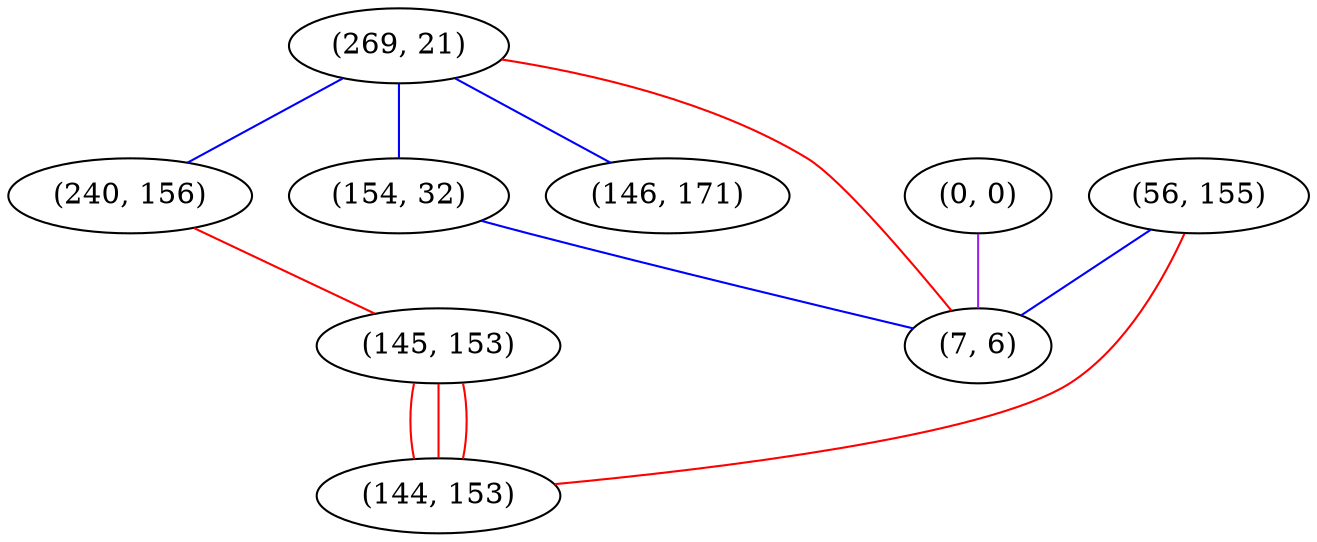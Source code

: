 graph "" {
"(269, 21)";
"(0, 0)";
"(154, 32)";
"(56, 155)";
"(240, 156)";
"(145, 153)";
"(144, 153)";
"(146, 171)";
"(7, 6)";
"(269, 21)" -- "(154, 32)"  [color=blue, key=0, weight=3];
"(269, 21)" -- "(7, 6)"  [color=red, key=0, weight=1];
"(269, 21)" -- "(146, 171)"  [color=blue, key=0, weight=3];
"(269, 21)" -- "(240, 156)"  [color=blue, key=0, weight=3];
"(0, 0)" -- "(7, 6)"  [color=purple, key=0, weight=4];
"(154, 32)" -- "(7, 6)"  [color=blue, key=0, weight=3];
"(56, 155)" -- "(144, 153)"  [color=red, key=0, weight=1];
"(56, 155)" -- "(7, 6)"  [color=blue, key=0, weight=3];
"(240, 156)" -- "(145, 153)"  [color=red, key=0, weight=1];
"(145, 153)" -- "(144, 153)"  [color=red, key=0, weight=1];
"(145, 153)" -- "(144, 153)"  [color=red, key=1, weight=1];
"(145, 153)" -- "(144, 153)"  [color=red, key=2, weight=1];
}
